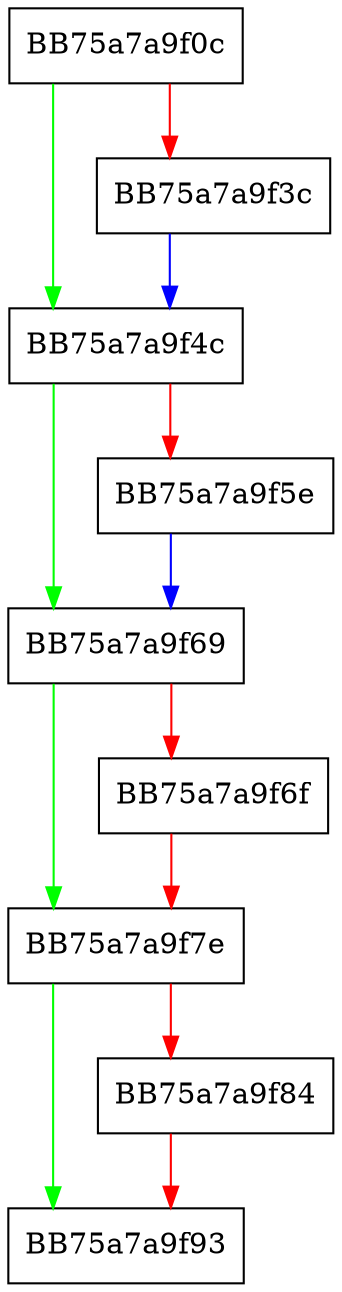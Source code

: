 digraph _lseeki64 {
  node [shape="box"];
  graph [splines=ortho];
  BB75a7a9f0c -> BB75a7a9f4c [color="green"];
  BB75a7a9f0c -> BB75a7a9f3c [color="red"];
  BB75a7a9f3c -> BB75a7a9f4c [color="blue"];
  BB75a7a9f4c -> BB75a7a9f69 [color="green"];
  BB75a7a9f4c -> BB75a7a9f5e [color="red"];
  BB75a7a9f5e -> BB75a7a9f69 [color="blue"];
  BB75a7a9f69 -> BB75a7a9f7e [color="green"];
  BB75a7a9f69 -> BB75a7a9f6f [color="red"];
  BB75a7a9f6f -> BB75a7a9f7e [color="red"];
  BB75a7a9f7e -> BB75a7a9f93 [color="green"];
  BB75a7a9f7e -> BB75a7a9f84 [color="red"];
  BB75a7a9f84 -> BB75a7a9f93 [color="red"];
}